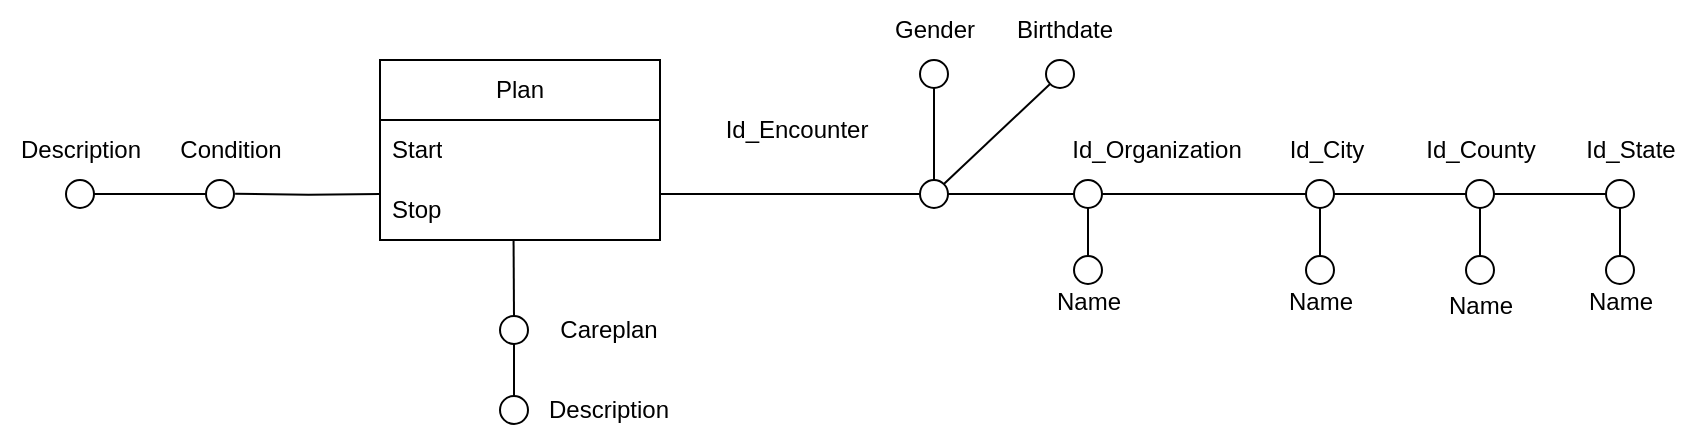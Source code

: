 <mxfile version="27.0.6">
  <diagram name="Pagina-1" id="_qm6bckxS2CsN04EOQh1">
    <mxGraphModel dx="1892" dy="1288" grid="1" gridSize="10" guides="1" tooltips="1" connect="1" arrows="1" fold="1" page="1" pageScale="1" pageWidth="827" pageHeight="1169" math="0" shadow="0">
      <root>
        <mxCell id="0" />
        <mxCell id="1" parent="0" />
        <mxCell id="9dMPuwFscI5iofKkNw-Z-63" style="edgeStyle=orthogonalEdgeStyle;rounded=0;orthogonalLoop=1;jettySize=auto;html=1;exitX=1;exitY=0.5;exitDx=0;exitDy=0;endArrow=none;startFill=0;" edge="1" parent="1" source="9dMPuwFscI5iofKkNw-Z-5" target="9dMPuwFscI5iofKkNw-Z-27">
          <mxGeometry relative="1" as="geometry" />
        </mxCell>
        <mxCell id="9dMPuwFscI5iofKkNw-Z-5" value="" style="ellipse;whiteSpace=wrap;html=1;aspect=fixed;fillColor=#FFFFFF;" vertex="1" parent="1">
          <mxGeometry x="610" y="340" width="14" height="14" as="geometry" />
        </mxCell>
        <mxCell id="9dMPuwFscI5iofKkNw-Z-13" value="" style="ellipse;whiteSpace=wrap;html=1;aspect=fixed;fillColor=#FFFFFF;" vertex="1" parent="1">
          <mxGeometry x="253" y="340" width="14" height="14" as="geometry" />
        </mxCell>
        <mxCell id="9dMPuwFscI5iofKkNw-Z-14" value="" style="ellipse;whiteSpace=wrap;html=1;aspect=fixed;fillColor=#FFFFFF;" vertex="1" parent="1">
          <mxGeometry x="400" y="408" width="14" height="14" as="geometry" />
        </mxCell>
        <mxCell id="9dMPuwFscI5iofKkNw-Z-16" value="&lt;div&gt;&lt;span style=&quot;background-color: transparent; color: light-dark(rgb(0, 0, 0), rgb(255, 255, 255));&quot;&gt;Careplan&lt;/span&gt;&lt;/div&gt;" style="text;html=1;align=center;verticalAlign=middle;resizable=0;points=[];autosize=1;strokeColor=none;fillColor=none;" vertex="1" parent="1">
          <mxGeometry x="419" y="400" width="70" height="30" as="geometry" />
        </mxCell>
        <mxCell id="9dMPuwFscI5iofKkNw-Z-17" style="edgeStyle=orthogonalEdgeStyle;rounded=0;orthogonalLoop=1;jettySize=auto;html=1;exitX=0.5;exitY=0;exitDx=0;exitDy=0;entryX=0.5;entryY=1;entryDx=0;entryDy=0;endArrow=none;startFill=0;" edge="1" parent="1" source="9dMPuwFscI5iofKkNw-Z-18" target="9dMPuwFscI5iofKkNw-Z-14">
          <mxGeometry relative="1" as="geometry" />
        </mxCell>
        <mxCell id="9dMPuwFscI5iofKkNw-Z-18" value="" style="ellipse;whiteSpace=wrap;html=1;aspect=fixed;fillColor=#FFFFFF;" vertex="1" parent="1">
          <mxGeometry x="400" y="448" width="14" height="14" as="geometry" />
        </mxCell>
        <mxCell id="9dMPuwFscI5iofKkNw-Z-19" value="Description" style="text;html=1;align=center;verticalAlign=middle;resizable=0;points=[];autosize=1;strokeColor=none;fillColor=none;" vertex="1" parent="1">
          <mxGeometry x="414" y="440" width="80" height="30" as="geometry" />
        </mxCell>
        <mxCell id="9dMPuwFscI5iofKkNw-Z-20" value="Condition" style="text;html=1;align=center;verticalAlign=middle;resizable=0;points=[];autosize=1;strokeColor=none;fillColor=none;" vertex="1" parent="1">
          <mxGeometry x="230" y="310" width="70" height="30" as="geometry" />
        </mxCell>
        <mxCell id="9dMPuwFscI5iofKkNw-Z-21" style="edgeStyle=orthogonalEdgeStyle;rounded=0;orthogonalLoop=1;jettySize=auto;html=1;entryX=0;entryY=0.5;entryDx=0;entryDy=0;endArrow=none;startFill=0;" edge="1" parent="1" source="9dMPuwFscI5iofKkNw-Z-22" target="9dMPuwFscI5iofKkNw-Z-13">
          <mxGeometry relative="1" as="geometry" />
        </mxCell>
        <mxCell id="9dMPuwFscI5iofKkNw-Z-22" value="" style="ellipse;whiteSpace=wrap;html=1;aspect=fixed;fillColor=#FFFFFF;" vertex="1" parent="1">
          <mxGeometry x="183" y="340" width="14" height="14" as="geometry" />
        </mxCell>
        <mxCell id="9dMPuwFscI5iofKkNw-Z-23" value="Description" style="text;html=1;align=center;verticalAlign=middle;resizable=0;points=[];autosize=1;strokeColor=none;fillColor=none;" vertex="1" parent="1">
          <mxGeometry x="150" y="310" width="80" height="30" as="geometry" />
        </mxCell>
        <mxCell id="9dMPuwFscI5iofKkNw-Z-24" value="Id_Encounter" style="text;html=1;align=center;verticalAlign=middle;resizable=0;points=[];autosize=1;strokeColor=none;fillColor=none;" vertex="1" parent="1">
          <mxGeometry x="503" y="300" width="90" height="30" as="geometry" />
        </mxCell>
        <mxCell id="9dMPuwFscI5iofKkNw-Z-26" style="edgeStyle=orthogonalEdgeStyle;rounded=0;orthogonalLoop=1;jettySize=auto;html=1;exitX=0.5;exitY=1;exitDx=0;exitDy=0;entryX=0.5;entryY=0;entryDx=0;entryDy=0;curved=1;endArrow=none;startFill=0;" edge="1" parent="1" source="9dMPuwFscI5iofKkNw-Z-27" target="9dMPuwFscI5iofKkNw-Z-31">
          <mxGeometry relative="1" as="geometry" />
        </mxCell>
        <mxCell id="9dMPuwFscI5iofKkNw-Z-64" style="edgeStyle=orthogonalEdgeStyle;rounded=0;orthogonalLoop=1;jettySize=auto;html=1;exitX=1;exitY=0.5;exitDx=0;exitDy=0;entryX=0;entryY=0.5;entryDx=0;entryDy=0;endArrow=none;startFill=0;" edge="1" parent="1" source="9dMPuwFscI5iofKkNw-Z-27" target="9dMPuwFscI5iofKkNw-Z-30">
          <mxGeometry relative="1" as="geometry" />
        </mxCell>
        <mxCell id="9dMPuwFscI5iofKkNw-Z-27" value="" style="ellipse;whiteSpace=wrap;html=1;aspect=fixed;fillColor=#FFFFFF;" vertex="1" parent="1">
          <mxGeometry x="687" y="340" width="14" height="14" as="geometry" />
        </mxCell>
        <mxCell id="9dMPuwFscI5iofKkNw-Z-28" value="Id_Organization" style="text;html=1;align=center;verticalAlign=middle;resizable=0;points=[];autosize=1;strokeColor=none;fillColor=none;" vertex="1" parent="1">
          <mxGeometry x="673" y="310" width="110" height="30" as="geometry" />
        </mxCell>
        <mxCell id="9dMPuwFscI5iofKkNw-Z-29" style="edgeStyle=orthogonalEdgeStyle;rounded=0;orthogonalLoop=1;jettySize=auto;html=1;exitX=1;exitY=0.5;exitDx=0;exitDy=0;entryX=0;entryY=0.5;entryDx=0;entryDy=0;endArrow=none;startFill=0;" edge="1" parent="1" source="9dMPuwFscI5iofKkNw-Z-30" target="9dMPuwFscI5iofKkNw-Z-39">
          <mxGeometry relative="1" as="geometry" />
        </mxCell>
        <mxCell id="9dMPuwFscI5iofKkNw-Z-30" value="" style="ellipse;whiteSpace=wrap;html=1;aspect=fixed;fillColor=#FFFFFF;" vertex="1" parent="1">
          <mxGeometry x="803" y="340" width="14" height="14" as="geometry" />
        </mxCell>
        <mxCell id="9dMPuwFscI5iofKkNw-Z-31" value="" style="ellipse;whiteSpace=wrap;html=1;aspect=fixed;fillColor=#FFFFFF;" vertex="1" parent="1">
          <mxGeometry x="687" y="378" width="14" height="14" as="geometry" />
        </mxCell>
        <mxCell id="9dMPuwFscI5iofKkNw-Z-32" value="Name" style="text;html=1;align=center;verticalAlign=middle;resizable=0;points=[];autosize=1;strokeColor=none;fillColor=none;" vertex="1" parent="1">
          <mxGeometry x="664" y="386" width="60" height="30" as="geometry" />
        </mxCell>
        <mxCell id="9dMPuwFscI5iofKkNw-Z-33" value="Id_City" style="text;html=1;align=center;verticalAlign=middle;resizable=0;points=[];autosize=1;strokeColor=none;fillColor=none;" vertex="1" parent="1">
          <mxGeometry x="783" y="310" width="60" height="30" as="geometry" />
        </mxCell>
        <mxCell id="9dMPuwFscI5iofKkNw-Z-34" style="edgeStyle=orthogonalEdgeStyle;rounded=0;orthogonalLoop=1;jettySize=auto;html=1;entryX=0.5;entryY=1;entryDx=0;entryDy=0;endArrow=none;startFill=0;" edge="1" parent="1" source="9dMPuwFscI5iofKkNw-Z-35" target="9dMPuwFscI5iofKkNw-Z-30">
          <mxGeometry relative="1" as="geometry" />
        </mxCell>
        <mxCell id="9dMPuwFscI5iofKkNw-Z-35" value="" style="ellipse;whiteSpace=wrap;html=1;aspect=fixed;fillColor=#FFFFFF;" vertex="1" parent="1">
          <mxGeometry x="803" y="378" width="14" height="14" as="geometry" />
        </mxCell>
        <mxCell id="9dMPuwFscI5iofKkNw-Z-36" value="Name" style="text;html=1;align=center;verticalAlign=middle;resizable=0;points=[];autosize=1;strokeColor=none;fillColor=none;" vertex="1" parent="1">
          <mxGeometry x="780" y="386" width="60" height="30" as="geometry" />
        </mxCell>
        <mxCell id="9dMPuwFscI5iofKkNw-Z-37" style="edgeStyle=orthogonalEdgeStyle;rounded=0;orthogonalLoop=1;jettySize=auto;html=1;exitX=0.5;exitY=1;exitDx=0;exitDy=0;entryX=0.5;entryY=0;entryDx=0;entryDy=0;endArrow=none;startFill=0;" edge="1" parent="1" source="9dMPuwFscI5iofKkNw-Z-39" target="9dMPuwFscI5iofKkNw-Z-41">
          <mxGeometry relative="1" as="geometry" />
        </mxCell>
        <mxCell id="9dMPuwFscI5iofKkNw-Z-38" style="edgeStyle=orthogonalEdgeStyle;rounded=0;orthogonalLoop=1;jettySize=auto;html=1;exitX=1;exitY=0.5;exitDx=0;exitDy=0;entryX=0;entryY=0.5;entryDx=0;entryDy=0;endArrow=none;startFill=0;" edge="1" parent="1" source="9dMPuwFscI5iofKkNw-Z-39" target="9dMPuwFscI5iofKkNw-Z-44">
          <mxGeometry relative="1" as="geometry" />
        </mxCell>
        <mxCell id="9dMPuwFscI5iofKkNw-Z-39" value="" style="ellipse;whiteSpace=wrap;html=1;aspect=fixed;fillColor=#FFFFFF;" vertex="1" parent="1">
          <mxGeometry x="883" y="340" width="14" height="14" as="geometry" />
        </mxCell>
        <mxCell id="9dMPuwFscI5iofKkNw-Z-40" value="Id_County" style="text;html=1;align=center;verticalAlign=middle;resizable=0;points=[];autosize=1;strokeColor=none;fillColor=none;" vertex="1" parent="1">
          <mxGeometry x="850" y="310" width="80" height="30" as="geometry" />
        </mxCell>
        <mxCell id="9dMPuwFscI5iofKkNw-Z-41" value="" style="ellipse;whiteSpace=wrap;html=1;aspect=fixed;fillColor=#FFFFFF;" vertex="1" parent="1">
          <mxGeometry x="883" y="378" width="14" height="14" as="geometry" />
        </mxCell>
        <mxCell id="9dMPuwFscI5iofKkNw-Z-42" value="Name" style="text;html=1;align=center;verticalAlign=middle;resizable=0;points=[];autosize=1;strokeColor=none;fillColor=none;" vertex="1" parent="1">
          <mxGeometry x="860" y="388" width="60" height="30" as="geometry" />
        </mxCell>
        <mxCell id="9dMPuwFscI5iofKkNw-Z-43" style="edgeStyle=orthogonalEdgeStyle;rounded=0;orthogonalLoop=1;jettySize=auto;html=1;exitX=0.5;exitY=1;exitDx=0;exitDy=0;entryX=0.5;entryY=0;entryDx=0;entryDy=0;endArrow=none;startFill=0;" edge="1" parent="1" source="9dMPuwFscI5iofKkNw-Z-44" target="9dMPuwFscI5iofKkNw-Z-46">
          <mxGeometry relative="1" as="geometry" />
        </mxCell>
        <mxCell id="9dMPuwFscI5iofKkNw-Z-44" value="" style="ellipse;whiteSpace=wrap;html=1;aspect=fixed;fillColor=#FFFFFF;" vertex="1" parent="1">
          <mxGeometry x="953" y="340" width="14" height="14" as="geometry" />
        </mxCell>
        <mxCell id="9dMPuwFscI5iofKkNw-Z-45" value="Id_State" style="text;html=1;align=center;verticalAlign=middle;resizable=0;points=[];autosize=1;strokeColor=none;fillColor=none;" vertex="1" parent="1">
          <mxGeometry x="930" y="310" width="70" height="30" as="geometry" />
        </mxCell>
        <mxCell id="9dMPuwFscI5iofKkNw-Z-46" value="" style="ellipse;whiteSpace=wrap;html=1;aspect=fixed;fillColor=#FFFFFF;" vertex="1" parent="1">
          <mxGeometry x="953" y="378" width="14" height="14" as="geometry" />
        </mxCell>
        <mxCell id="9dMPuwFscI5iofKkNw-Z-47" value="Name" style="text;html=1;align=center;verticalAlign=middle;resizable=0;points=[];autosize=1;strokeColor=none;fillColor=none;" vertex="1" parent="1">
          <mxGeometry x="930" y="386" width="60" height="30" as="geometry" />
        </mxCell>
        <mxCell id="9dMPuwFscI5iofKkNw-Z-48" style="rounded=0;orthogonalLoop=1;jettySize=auto;html=1;exitX=0;exitY=1;exitDx=0;exitDy=0;entryX=1;entryY=0;entryDx=0;entryDy=0;endArrow=none;startFill=0;" edge="1" parent="1" source="9dMPuwFscI5iofKkNw-Z-49" target="9dMPuwFscI5iofKkNw-Z-5">
          <mxGeometry relative="1" as="geometry" />
        </mxCell>
        <mxCell id="9dMPuwFscI5iofKkNw-Z-49" value="" style="ellipse;whiteSpace=wrap;html=1;aspect=fixed;fillColor=#FFFFFF;" vertex="1" parent="1">
          <mxGeometry x="673" y="280" width="14" height="14" as="geometry" />
        </mxCell>
        <mxCell id="9dMPuwFscI5iofKkNw-Z-50" style="rounded=0;orthogonalLoop=1;jettySize=auto;html=1;exitX=0.5;exitY=1;exitDx=0;exitDy=0;entryX=0.5;entryY=0;entryDx=0;entryDy=0;endArrow=none;startFill=0;" edge="1" parent="1" source="9dMPuwFscI5iofKkNw-Z-51" target="9dMPuwFscI5iofKkNw-Z-5">
          <mxGeometry relative="1" as="geometry" />
        </mxCell>
        <mxCell id="9dMPuwFscI5iofKkNw-Z-51" value="" style="ellipse;whiteSpace=wrap;html=1;aspect=fixed;fillColor=#FFFFFF;" vertex="1" parent="1">
          <mxGeometry x="610" y="280" width="14" height="14" as="geometry" />
        </mxCell>
        <mxCell id="9dMPuwFscI5iofKkNw-Z-52" value="Gender" style="text;html=1;align=center;verticalAlign=middle;resizable=0;points=[];autosize=1;strokeColor=none;fillColor=none;" vertex="1" parent="1">
          <mxGeometry x="587" y="250" width="60" height="30" as="geometry" />
        </mxCell>
        <mxCell id="9dMPuwFscI5iofKkNw-Z-53" value="Birthdate" style="text;html=1;align=center;verticalAlign=middle;resizable=0;points=[];autosize=1;strokeColor=none;fillColor=none;" vertex="1" parent="1">
          <mxGeometry x="647" y="250" width="70" height="30" as="geometry" />
        </mxCell>
        <mxCell id="9dMPuwFscI5iofKkNw-Z-54" value="Plan" style="swimlane;fontStyle=0;childLayout=stackLayout;horizontal=1;startSize=30;horizontalStack=0;resizeParent=1;resizeParentMax=0;resizeLast=0;collapsible=1;marginBottom=0;whiteSpace=wrap;html=1;" vertex="1" parent="1">
          <mxGeometry x="340" y="280" width="140" height="90" as="geometry" />
        </mxCell>
        <mxCell id="9dMPuwFscI5iofKkNw-Z-55" value="Start" style="text;strokeColor=none;fillColor=none;align=left;verticalAlign=middle;spacingLeft=4;spacingRight=4;overflow=hidden;points=[[0,0.5],[1,0.5]];portConstraint=eastwest;rotatable=0;whiteSpace=wrap;html=1;" vertex="1" parent="9dMPuwFscI5iofKkNw-Z-54">
          <mxGeometry y="30" width="140" height="30" as="geometry" />
        </mxCell>
        <mxCell id="9dMPuwFscI5iofKkNw-Z-56" value="Stop" style="text;strokeColor=none;fillColor=none;align=left;verticalAlign=middle;spacingLeft=4;spacingRight=4;overflow=hidden;points=[[0,0.5],[1,0.5]];portConstraint=eastwest;rotatable=0;whiteSpace=wrap;html=1;" vertex="1" parent="9dMPuwFscI5iofKkNw-Z-54">
          <mxGeometry y="60" width="140" height="30" as="geometry" />
        </mxCell>
        <mxCell id="9dMPuwFscI5iofKkNw-Z-59" style="edgeStyle=orthogonalEdgeStyle;rounded=0;orthogonalLoop=1;jettySize=auto;html=1;exitX=1;exitY=0.5;exitDx=0;exitDy=0;entryX=-0.004;entryY=0.238;entryDx=0;entryDy=0;entryPerimeter=0;endArrow=none;startFill=0;" edge="1" parent="1">
          <mxGeometry relative="1" as="geometry">
            <mxPoint x="267.56" y="346.9" as="sourcePoint" />
            <mxPoint x="340.0" y="347.04" as="targetPoint" />
          </mxGeometry>
        </mxCell>
        <mxCell id="9dMPuwFscI5iofKkNw-Z-60" style="edgeStyle=orthogonalEdgeStyle;rounded=0;orthogonalLoop=1;jettySize=auto;html=1;exitX=0.5;exitY=0;exitDx=0;exitDy=0;entryX=0.477;entryY=0.983;entryDx=0;entryDy=0;entryPerimeter=0;endArrow=none;startFill=0;" edge="1" parent="1" source="9dMPuwFscI5iofKkNw-Z-14" target="9dMPuwFscI5iofKkNw-Z-56">
          <mxGeometry relative="1" as="geometry" />
        </mxCell>
        <mxCell id="9dMPuwFscI5iofKkNw-Z-62" style="edgeStyle=orthogonalEdgeStyle;rounded=0;orthogonalLoop=1;jettySize=auto;html=1;exitX=0;exitY=0.5;exitDx=0;exitDy=0;entryX=1;entryY=0.233;entryDx=0;entryDy=0;entryPerimeter=0;endArrow=none;startFill=0;" edge="1" parent="1" source="9dMPuwFscI5iofKkNw-Z-5" target="9dMPuwFscI5iofKkNw-Z-56">
          <mxGeometry relative="1" as="geometry" />
        </mxCell>
      </root>
    </mxGraphModel>
  </diagram>
</mxfile>
